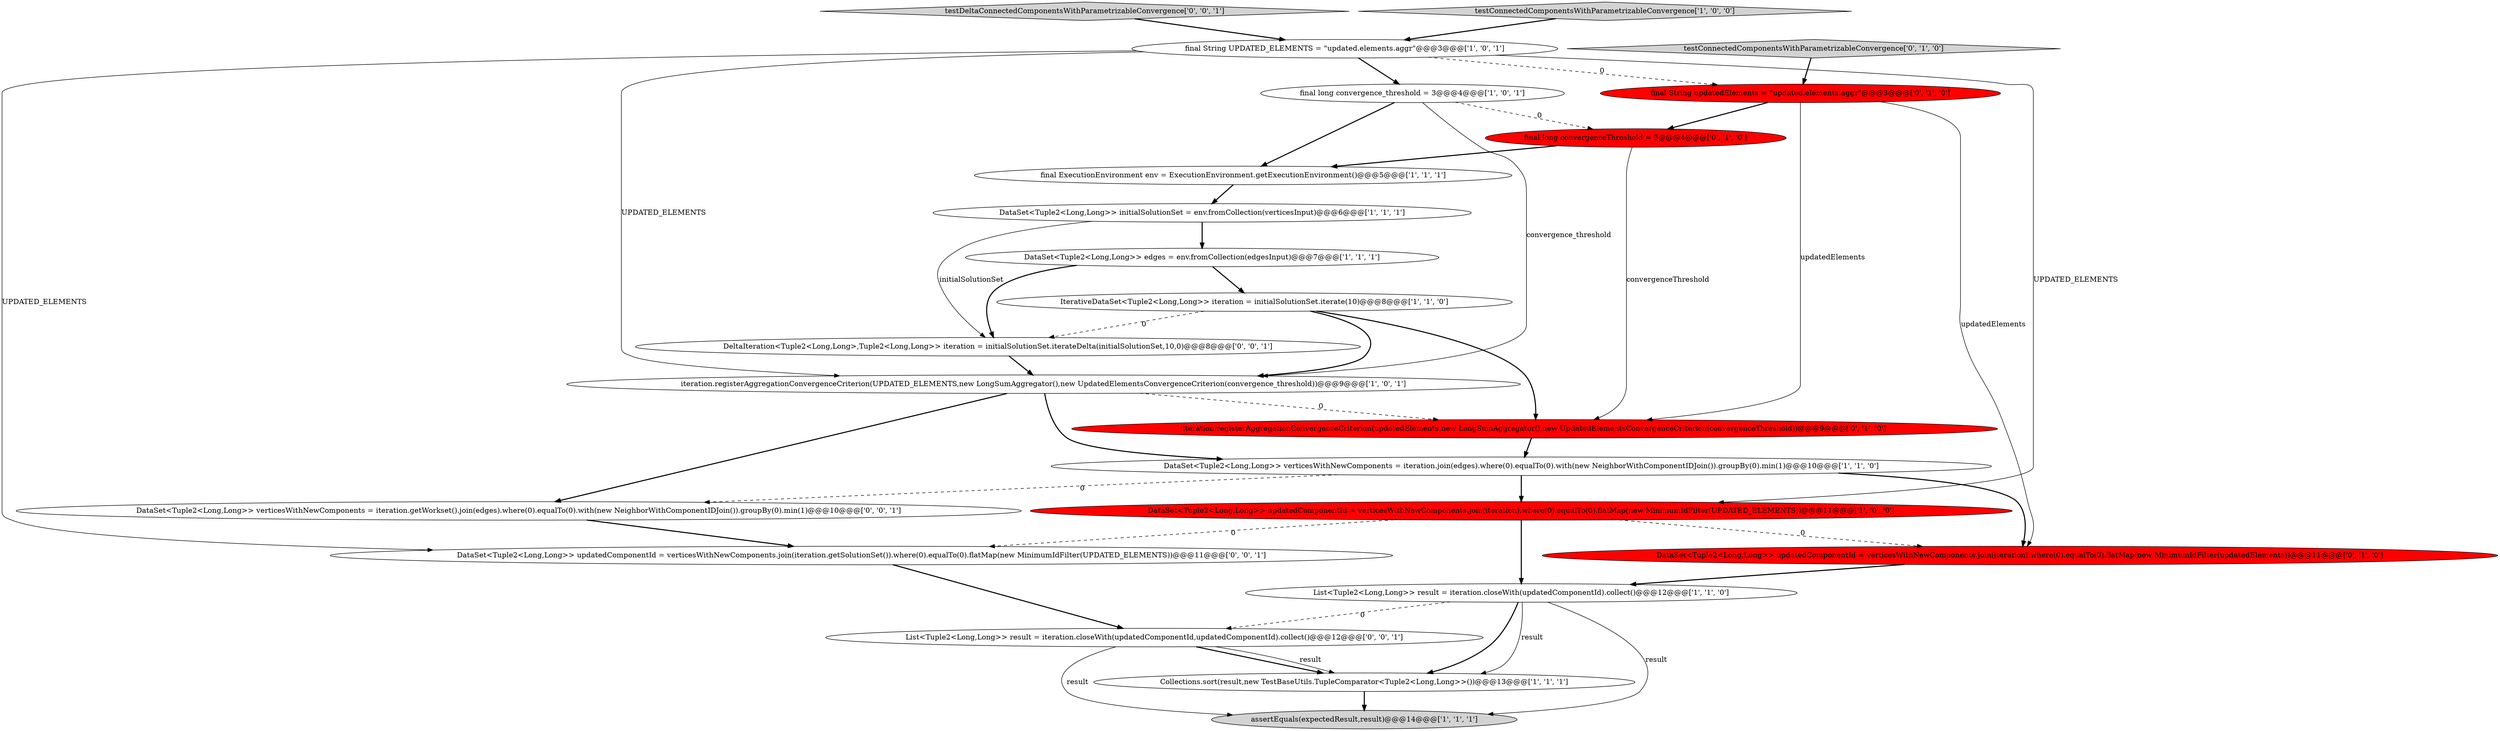 digraph {
1 [style = filled, label = "iteration.registerAggregationConvergenceCriterion(UPDATED_ELEMENTS,new LongSumAggregator(),new UpdatedElementsConvergenceCriterion(convergence_threshold))@@@9@@@['1', '0', '1']", fillcolor = white, shape = ellipse image = "AAA0AAABBB1BBB"];
19 [style = filled, label = "testDeltaConnectedComponentsWithParametrizableConvergence['0', '0', '1']", fillcolor = lightgray, shape = diamond image = "AAA0AAABBB3BBB"];
17 [style = filled, label = "final String updatedElements = \"updated.elements.aggr\"@@@3@@@['0', '1', '0']", fillcolor = red, shape = ellipse image = "AAA1AAABBB2BBB"];
6 [style = filled, label = "Collections.sort(result,new TestBaseUtils.TupleComparator<Tuple2<Long,Long>>())@@@13@@@['1', '1', '1']", fillcolor = white, shape = ellipse image = "AAA0AAABBB1BBB"];
5 [style = filled, label = "IterativeDataSet<Tuple2<Long,Long>> iteration = initialSolutionSet.iterate(10)@@@8@@@['1', '1', '0']", fillcolor = white, shape = ellipse image = "AAA0AAABBB1BBB"];
14 [style = filled, label = "DataSet<Tuple2<Long,Long>> updatedComponentId = verticesWithNewComponents.join(iteration).where(0).equalTo(0).flatMap(new MinimumIdFilter(updatedElements))@@@11@@@['0', '1', '0']", fillcolor = red, shape = ellipse image = "AAA1AAABBB2BBB"];
18 [style = filled, label = "DataSet<Tuple2<Long,Long>> updatedComponentId = verticesWithNewComponents.join(iteration.getSolutionSet()).where(0).equalTo(0).flatMap(new MinimumIdFilter(UPDATED_ELEMENTS))@@@11@@@['0', '0', '1']", fillcolor = white, shape = ellipse image = "AAA0AAABBB3BBB"];
7 [style = filled, label = "assertEquals(expectedResult,result)@@@14@@@['1', '1', '1']", fillcolor = lightgray, shape = ellipse image = "AAA0AAABBB1BBB"];
10 [style = filled, label = "final long convergence_threshold = 3@@@4@@@['1', '0', '1']", fillcolor = white, shape = ellipse image = "AAA0AAABBB1BBB"];
16 [style = filled, label = "final long convergenceThreshold = 3@@@4@@@['0', '1', '0']", fillcolor = red, shape = ellipse image = "AAA1AAABBB2BBB"];
8 [style = filled, label = "DataSet<Tuple2<Long,Long>> edges = env.fromCollection(edgesInput)@@@7@@@['1', '1', '1']", fillcolor = white, shape = ellipse image = "AAA0AAABBB1BBB"];
0 [style = filled, label = "DataSet<Tuple2<Long,Long>> verticesWithNewComponents = iteration.join(edges).where(0).equalTo(0).with(new NeighborWithComponentIDJoin()).groupBy(0).min(1)@@@10@@@['1', '1', '0']", fillcolor = white, shape = ellipse image = "AAA0AAABBB1BBB"];
11 [style = filled, label = "DataSet<Tuple2<Long,Long>> updatedComponentId = verticesWithNewComponents.join(iteration).where(0).equalTo(0).flatMap(new MinimumIdFilter(UPDATED_ELEMENTS))@@@11@@@['1', '0', '0']", fillcolor = red, shape = ellipse image = "AAA1AAABBB1BBB"];
13 [style = filled, label = "iteration.registerAggregationConvergenceCriterion(updatedElements,new LongSumAggregator(),new UpdatedElementsConvergenceCriterion(convergenceThreshold))@@@9@@@['0', '1', '0']", fillcolor = red, shape = ellipse image = "AAA1AAABBB2BBB"];
21 [style = filled, label = "List<Tuple2<Long,Long>> result = iteration.closeWith(updatedComponentId,updatedComponentId).collect()@@@12@@@['0', '0', '1']", fillcolor = white, shape = ellipse image = "AAA0AAABBB3BBB"];
3 [style = filled, label = "DataSet<Tuple2<Long,Long>> initialSolutionSet = env.fromCollection(verticesInput)@@@6@@@['1', '1', '1']", fillcolor = white, shape = ellipse image = "AAA0AAABBB1BBB"];
4 [style = filled, label = "final ExecutionEnvironment env = ExecutionEnvironment.getExecutionEnvironment()@@@5@@@['1', '1', '1']", fillcolor = white, shape = ellipse image = "AAA0AAABBB1BBB"];
12 [style = filled, label = "List<Tuple2<Long,Long>> result = iteration.closeWith(updatedComponentId).collect()@@@12@@@['1', '1', '0']", fillcolor = white, shape = ellipse image = "AAA0AAABBB1BBB"];
20 [style = filled, label = "DeltaIteration<Tuple2<Long,Long>,Tuple2<Long,Long>> iteration = initialSolutionSet.iterateDelta(initialSolutionSet,10,0)@@@8@@@['0', '0', '1']", fillcolor = white, shape = ellipse image = "AAA0AAABBB3BBB"];
22 [style = filled, label = "DataSet<Tuple2<Long,Long>> verticesWithNewComponents = iteration.getWorkset().join(edges).where(0).equalTo(0).with(new NeighborWithComponentIDJoin()).groupBy(0).min(1)@@@10@@@['0', '0', '1']", fillcolor = white, shape = ellipse image = "AAA0AAABBB3BBB"];
15 [style = filled, label = "testConnectedComponentsWithParametrizableConvergence['0', '1', '0']", fillcolor = lightgray, shape = diamond image = "AAA0AAABBB2BBB"];
9 [style = filled, label = "testConnectedComponentsWithParametrizableConvergence['1', '0', '0']", fillcolor = lightgray, shape = diamond image = "AAA0AAABBB1BBB"];
2 [style = filled, label = "final String UPDATED_ELEMENTS = \"updated.elements.aggr\"@@@3@@@['1', '0', '1']", fillcolor = white, shape = ellipse image = "AAA0AAABBB1BBB"];
4->3 [style = bold, label=""];
10->1 [style = solid, label="convergence_threshold"];
17->13 [style = solid, label="updatedElements"];
21->7 [style = solid, label="result"];
3->20 [style = solid, label="initialSolutionSet"];
21->6 [style = bold, label=""];
9->2 [style = bold, label=""];
12->7 [style = solid, label="result"];
12->6 [style = solid, label="result"];
0->11 [style = bold, label=""];
11->12 [style = bold, label=""];
1->0 [style = bold, label=""];
19->2 [style = bold, label=""];
20->1 [style = bold, label=""];
2->10 [style = bold, label=""];
12->6 [style = bold, label=""];
2->17 [style = dashed, label="0"];
0->22 [style = dashed, label="0"];
12->21 [style = dashed, label="0"];
5->20 [style = dashed, label="0"];
1->22 [style = bold, label=""];
1->13 [style = dashed, label="0"];
5->1 [style = bold, label=""];
15->17 [style = bold, label=""];
0->14 [style = bold, label=""];
22->18 [style = bold, label=""];
8->20 [style = bold, label=""];
17->14 [style = solid, label="updatedElements"];
8->5 [style = bold, label=""];
2->18 [style = solid, label="UPDATED_ELEMENTS"];
11->18 [style = dashed, label="0"];
3->8 [style = bold, label=""];
5->13 [style = bold, label=""];
14->12 [style = bold, label=""];
11->14 [style = dashed, label="0"];
10->4 [style = bold, label=""];
10->16 [style = dashed, label="0"];
18->21 [style = bold, label=""];
16->4 [style = bold, label=""];
6->7 [style = bold, label=""];
2->11 [style = solid, label="UPDATED_ELEMENTS"];
21->6 [style = solid, label="result"];
2->1 [style = solid, label="UPDATED_ELEMENTS"];
16->13 [style = solid, label="convergenceThreshold"];
17->16 [style = bold, label=""];
13->0 [style = bold, label=""];
}
